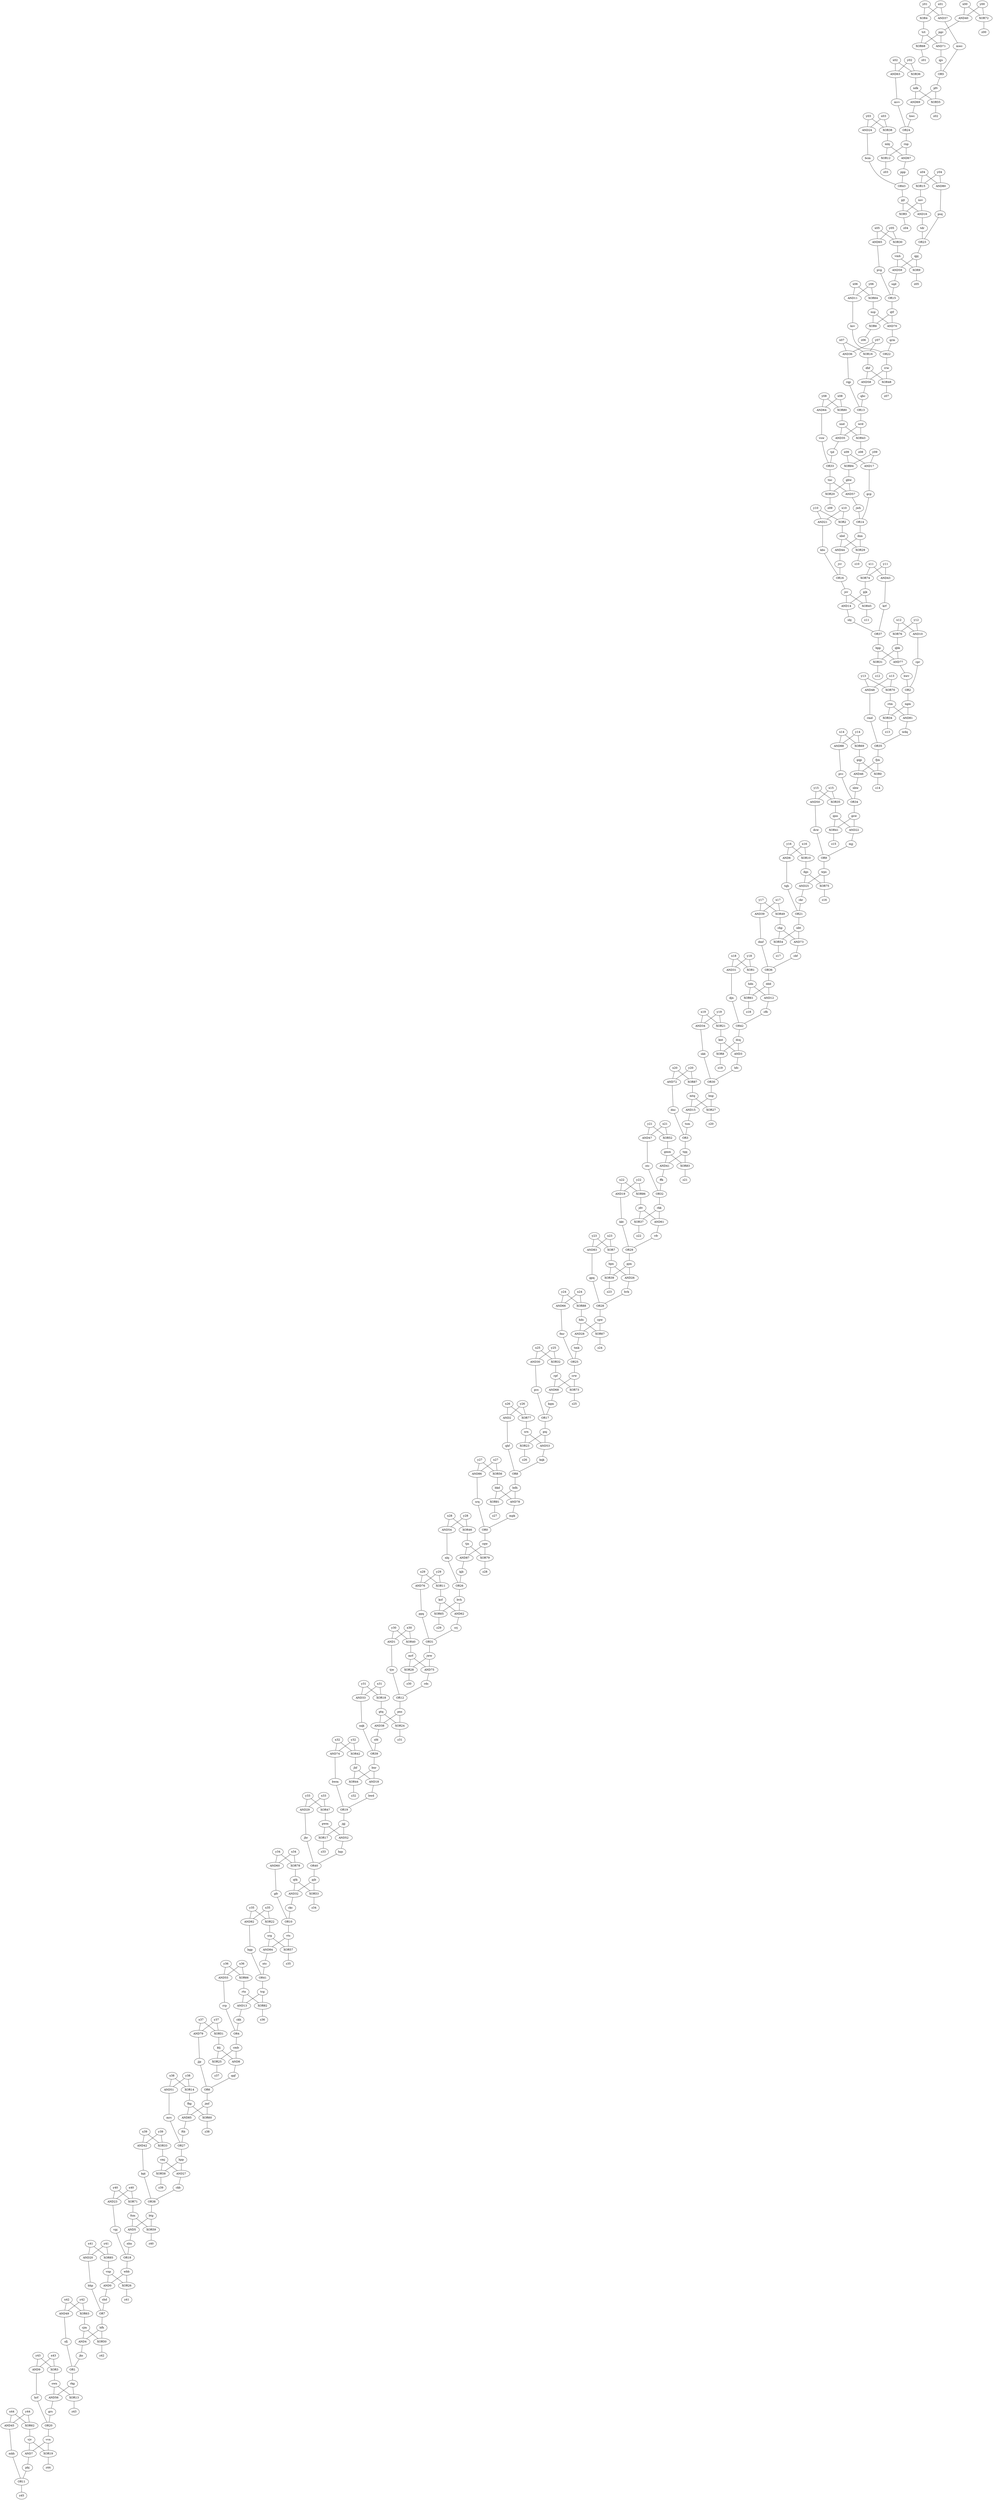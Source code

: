 graph {
"fjm" -- "XOR0"
"gqp" -- "XOR0"
"XOR0" -- "z14"
"x18" -- "XOR1"
"y18" -- "XOR1"
"XOR1" -- "hdn"
"wbb" -- "AND0"
"vnp" -- "AND0"
"AND0" -- "shd"
"srq" -- "OR0"
"mpk" -- "OR0"
"OR0" -- "cqw"
"y30" -- "AND1"
"x30" -- "AND1"
"AND1" -- "tjw"
"x26" -- "AND2"
"y26" -- "AND2"
"AND2" -- "qhf"
"y10" -- "XOR2"
"x10" -- "XOR2"
"XOR2" -- "nbd"
"y43" -- "XOR3"
"x43" -- "XOR3"
"XOR3" -- "swn"
"sfj" -- "OR1"
"jks" -- "OR1"
"OR1" -- "rkg"
"y01" -- "XOR4"
"x01" -- "XOR4"
"XOR4" -- "tct"
"nsv" -- "XOR5"
"pjt" -- "XOR5"
"XOR5" -- "z04"
"dcq" -- "AND3"
"knt" -- "AND3"
"AND3" -- "hfc"
"hfh" -- "AND4"
"cjm" -- "AND4"
"AND4" -- "jks"
"hwv" -- "OR2"
"cpr" -- "OR2"
"OR2" -- "ngm"
"fsm" -- "AND5"
"btg" -- "AND5"
"AND5" -- "nhn"
"y16" -- "AND6"
"x16" -- "AND6"
"AND6" -- "tqh"
"qtf" -- "XOR6"
"nsp" -- "XOR6"
"XOR6" -- "z06"
"vjv" -- "AND7"
"vvn" -- "AND7"
"AND7" -- "pbj"
"y23" -- "XOR7"
"x23" -- "XOR7"
"XOR7" -- "bpn"
"tsm" -- "OR3"
"dnc" -- "OR3"
"OR3" -- "tqq"
"knt" -- "XOR8"
"dcq" -- "XOR8"
"XOR8" -- "z19"
"ktj" -- "AND8"
"cmb" -- "AND8"
"AND8" -- "qqf"
"ckh" -- "OR4"
"rrp" -- "OR4"
"OR4" -- "cmb"
"x43" -- "AND9"
"y43" -- "AND9"
"AND9" -- "hrf"
"mwc" -- "OR5"
"qjs" -- "OR5"
"OR5" -- "pfv"
"qpj" -- "XOR9"
"vmh" -- "XOR9"
"XOR9" -- "z05"
"y16" -- "XOR10"
"x16" -- "XOR10"
"XOR10" -- "dgs"
"x29" -- "XOR11"
"y29" -- "XOR11"
"XOR11" -- "kcf"
"qqf" -- "OR6"
"jjp" -- "OR6"
"OR6" -- "jmf"
"rnp" -- "XOR12"
"mbj" -- "XOR12"
"XOR12" -- "z03"
"x12" -- "AND10"
"y12" -- "AND10"
"AND10" -- "cpr"
"x06" -- "AND11"
"y06" -- "AND11"
"AND11" -- "ksv"
"swn" -- "XOR13"
"rkg" -- "XOR13"
"XOR13" -- "z43"
"x38" -- "XOR14"
"y38" -- "XOR14"
"XOR14" -- "fkg"
"x04" -- "XOR15"
"y04" -- "XOR15"
"XOR15" -- "nsv"
"x07" -- "XOR16"
"y07" -- "XOR16"
"XOR16" -- "dhf"
"bhp" -- "OR7"
"shd" -- "OR7"
"OR7" -- "hfh"
"pwm" -- "XOR17"
"jgj" -- "XOR17"
"XOR17" -- "z33"
"ddd" -- "AND12"
"hdn" -- "AND12"
"AND12" -- "cfb"
"qhf" -- "OR8"
"kqk" -- "OR8"
"OR8" -- "bdh"
"tcg" -- "AND13"
"rtn" -- "AND13"
"AND13" -- "ckh"
"mjj" -- "OR9"
"dcw" -- "OR9"
"OR9" -- "wps"
"pjk" -- "AND14"
"jsv" -- "AND14"
"AND14" -- "sbj"
"gfr" -- "OR10"
"ckc" -- "OR10"
"OR10" -- "vts"
"bnp" -- "AND15"
"mtq" -- "AND15"
"AND15" -- "tsm"
"y31" -- "XOR18"
"x31" -- "XOR18"
"XOR18" -- "gtq"
"vjv" -- "XOR19"
"vvn" -- "XOR19"
"XOR19" -- "z44"
"tnc" -- "XOR20"
"gbw" -- "XOR20"
"XOR20" -- "z09"
"pjt" -- "AND16"
"nsv" -- "AND16"
"AND16" -- "tdr"
"x09" -- "AND17"
"y09" -- "AND17"
"AND17" -- "gcp"
"x19" -- "XOR21"
"y19" -- "XOR21"
"XOR21" -- "knt"
"mkh" -- "OR11"
"pbj" -- "OR11"
"OR11" -- "z45"
"bnr" -- "AND18"
"jhf" -- "AND18"
"AND18" -- "bwd"
"x22" -- "AND19"
"y22" -- "AND19"
"AND19" -- "kkt"
"x41" -- "AND20"
"y41" -- "AND20"
"AND20" -- "bhp"
"x10" -- "AND21"
"y10" -- "AND21"
"AND21" -- "kbs"
"qnn" -- "AND22"
"gsw" -- "AND22"
"AND22" -- "mjj"
"tjw" -- "OR12"
"rds" -- "OR12"
"OR12" -- "pns"
"y35" -- "XOR22"
"x35" -- "XOR22"
"XOR22" -- "srg"
"pnj" -- "XOR23"
"srn" -- "XOR23"
"XOR23" -- "z26"
"rqp" -- "OR13"
"qbc" -- "OR13"
"OR13" -- "wrd"
"gtq" -- "XOR24"
"pns" -- "XOR24"
"XOR24" -- "z31"
"y40" -- "AND23"
"x40" -- "AND23"
"AND23" -- "vpj"
"y03" -- "AND24"
"x03" -- "AND24"
"AND24" -- "bcm"
"dgs" -- "AND25"
"wps" -- "AND25"
"AND25" -- "ckr"
"jwh" -- "OR14"
"gcp" -- "OR14"
"OR14" -- "dnn"
"sqd" -- "OR15"
"pvg" -- "OR15"
"OR15" -- "qtf"
"cmb" -- "XOR25"
"ktj" -- "XOR25"
"XOR25" -- "z37"
"vnp" -- "XOR26"
"wbb" -- "XOR26"
"XOR26" -- "z41"
"bpn" -- "AND26"
"pjm" -- "AND26"
"AND26" -- "hvk"
"cmj" -- "AND27"
"hpp" -- "AND27"
"AND27" -- "ckb"
"bnp" -- "XOR27"
"mtq" -- "XOR27"
"XOR27" -- "z20"
"hds" -- "AND28"
"cpw" -- "AND28"
"AND28" -- "tmk"
"jvr" -- "OR16"
"kbs" -- "OR16"
"OR16" -- "jsv"
"pcs" -- "OR17"
"kqm" -- "OR17"
"OR17" -- "pnj"
"y33" -- "AND29"
"x33" -- "AND29"
"AND29" -- "jbr"
"jww" -- "XOR28"
"mrf" -- "XOR28"
"XOR28" -- "z30"
"dnn" -- "XOR29"
"nbd" -- "XOR29"
"XOR29" -- "z10"
"x05" -- "XOR30"
"y05" -- "XOR30"
"XOR30" -- "vmh"
"x25" -- "AND30"
"y25" -- "AND30"
"AND30" -- "pcs"
"qbk" -- "XOR31"
"bpp" -- "XOR31"
"XOR31" -- "z12"
"y25" -- "XOR32"
"x25" -- "XOR32"
"XOR32" -- "rpf"
"x39" -- "XOR33"
"y39" -- "XOR33"
"XOR33" -- "cmj"
"vpj" -- "OR18"
"nhn" -- "OR18"
"OR18" -- "wbb"
"y18" -- "AND31"
"x18" -- "AND31"
"AND31" -- "djn"
"ctm" -- "XOR34"
"ngm" -- "XOR34"
"XOR34" -- "z13"
"pjb" -- "AND32"
"qtk" -- "AND32"
"AND32" -- "ckc"
"y15" -- "XOR35"
"x15" -- "XOR35"
"XOR35" -- "qnn"
"y31" -- "AND33"
"x31" -- "AND33"
"AND33" -- "nqk"
"x02" -- "XOR36"
"y02" -- "XOR36"
"XOR36" -- "ndk"
"jdv" -- "XOR37"
"rkk" -- "XOR37"
"XOR37" -- "z22"
"x19" -- "AND34"
"y19" -- "AND34"
"AND34" -- "skb"
"wrd" -- "AND35"
"nnd" -- "AND35"
"AND35" -- "tjd"
"y07" -- "AND36"
"x07" -- "AND36"
"AND36" -- "rqp"
"x01" -- "AND37"
"y01" -- "AND37"
"AND37" -- "mwc"
"y03" -- "XOR38"
"x03" -- "XOR38"
"XOR38" -- "mbj"
"pns" -- "AND38"
"gtq" -- "AND38"
"AND38" -- "sfd"
"bwd" -- "OR19"
"bwm" -- "OR19"
"OR19" -- "jgj"
"hrf" -- "OR20"
"grs" -- "OR20"
"OR20" -- "vvn"
"y17" -- "AND39"
"x17" -- "AND39"
"AND39" -- "dmf"
"ckr" -- "OR21"
"tqh" -- "OR21"
"OR21" -- "nbt"
"x00" -- "AND40"
"y00" -- "AND40"
"AND40" -- "pgc"
"tqq" -- "AND41"
"gmm" -- "AND41"
"AND41" -- "ffk"
"x39" -- "AND42"
"y39" -- "AND42"
"AND42" -- "kqt"
"pjm" -- "XOR39"
"bpn" -- "XOR39"
"XOR39" -- "z23"
"qrm" -- "OR22"
"ksv" -- "OR22"
"OR22" -- "rrw"
"x11" -- "AND43"
"y11" -- "AND43"
"AND43" -- "krf"
"nbd" -- "AND44"
"dnn" -- "AND44"
"AND44" -- "jvr"
"y30" -- "XOR40"
"x30" -- "XOR40"
"XOR40" -- "mrf"
"tdr" -- "OR23"
"psq" -- "OR23"
"OR23" -- "qpj"
"qnn" -- "XOR41"
"gsw" -- "XOR41"
"XOR41" -- "z15"
"x32" -- "XOR42"
"y32" -- "XOR42"
"XOR42" -- "jhf"
"wrd" -- "XOR43"
"nnd" -- "XOR43"
"XOR43" -- "z08"
"x44" -- "AND45"
"y44" -- "AND45"
"AND45" -- "mkh"
"jhf" -- "XOR44"
"bnr" -- "XOR44"
"XOR44" -- "z32"
"fjm" -- "AND46"
"gqp" -- "AND46"
"AND46" -- "nbw"
"jsv" -- "XOR45"
"pjk" -- "XOR45"
"XOR45" -- "z11"
"y21" -- "AND47"
"x21" -- "AND47"
"AND47" -- "stc"
"hwc" -- "OR24"
"mvv" -- "OR24"
"OR24" -- "rnp"
"y13" -- "AND48"
"x13" -- "AND48"
"AND48" -- "rmd"
"x42" -- "AND49"
"y42" -- "AND49"
"AND49" -- "sfj"
"y15" -- "AND50"
"x15" -- "AND50"
"AND50" -- "dcw"
"x28" -- "XOR46"
"y28" -- "XOR46"
"XOR46" -- "tjn"
"x38" -- "AND51"
"y38" -- "AND51"
"AND51" -- "mrc"
"jgj" -- "AND52"
"pwm" -- "AND52"
"AND52" -- "hqs"
"srn" -- "AND53"
"pnj" -- "AND53"
"AND53" -- "kqk"
"x33" -- "XOR47"
"y33" -- "XOR47"
"XOR47" -- "pwm"
"tmk" -- "OR25"
"fmr" -- "OR25"
"OR25" -- "crw"
"dhf" -- "XOR48"
"rrw" -- "XOR48"
"XOR48" -- "z07"
"y28" -- "AND54"
"x28" -- "AND54"
"AND54" -- "nbj"
"y36" -- "AND55"
"x36" -- "AND55"
"AND55" -- "rrp"
"rkg" -- "AND56"
"swn" -- "AND56"
"AND56" -- "grs"
"y17" -- "XOR49"
"x17" -- "XOR49"
"XOR49" -- "chp"
"hfh" -- "XOR50"
"cjm" -- "XOR50"
"XOR50" -- "z42"
"tnc" -- "AND57"
"gbw" -- "AND57"
"AND57" -- "jwh"
"x37" -- "XOR51"
"y37" -- "XOR51"
"XOR51" -- "ktj"
"y21" -- "XOR52"
"x21" -- "XOR52"
"XOR52" -- "gmm"
"pjb" -- "XOR53"
"qtk" -- "XOR53"
"XOR53" -- "z34"
"kjb" -- "OR26"
"nbj" -- "OR26"
"OR26" -- "bvh"
"nbt" -- "XOR54"
"chp" -- "XOR54"
"XOR54" -- "z17"
"rrw" -- "AND58"
"dhf" -- "AND58"
"AND58" -- "qbc"
"pfv" -- "XOR55"
"ndk" -- "XOR55"
"XOR55" -- "z02"
"y27" -- "XOR56"
"x27" -- "XOR56"
"XOR56" -- "bkd"
"qpj" -- "AND59"
"vmh" -- "AND59"
"AND59" -- "sqd"
"mrc" -- "OR27"
"ftb" -- "OR27"
"OR27" -- "hpp"
"hvk" -- "OR28"
"gpq" -- "OR28"
"OR28" -- "cpw"
"vts" -- "XOR57"
"srg" -- "XOR57"
"XOR57" -- "z35"
"vfr" -- "OR29"
"kkt" -- "OR29"
"OR29" -- "pjm"
"hpp" -- "XOR58"
"cmj" -- "XOR58"
"XOR58" -- "z39"
"y34" -- "AND60"
"x34" -- "AND60"
"AND60" -- "gfr"
"skb" -- "OR30"
"hfc" -- "OR30"
"OR30" -- "bnp"
"rkk" -- "AND61"
"jdv" -- "AND61"
"AND61" -- "vfr"
"kcf" -- "AND62"
"bvh" -- "AND62"
"AND62" -- "crj"
"ppq" -- "OR31"
"crj" -- "OR31"
"OR31" -- "jww"
"btg" -- "XOR59"
"fsm" -- "XOR59"
"XOR59" -- "z40"
"jmf" -- "XOR60"
"fkg" -- "XOR60"
"XOR60" -- "z38"
"y02" -- "AND63"
"x02" -- "AND63"
"AND63" -- "mvv"
"hdn" -- "XOR61"
"ddd" -- "XOR61"
"XOR61" -- "z18"
"ffk" -- "OR32"
"stc" -- "OR32"
"OR32" -- "rkk"
"x44" -- "XOR62"
"y44" -- "XOR62"
"XOR62" -- "vjv"
"y08" -- "AND64"
"x08" -- "AND64"
"AND64" -- "vsw"
"tjd" -- "OR33"
"vsw" -- "OR33"
"OR33" -- "tnc"
"pvc" -- "OR34"
"nbw" -- "OR34"
"OR34" -- "gsw"
"y42" -- "XOR63"
"x42" -- "XOR63"
"XOR63" -- "cjm"
"x06" -- "XOR64"
"y06" -- "XOR64"
"XOR64" -- "nsp"
"kcf" -- "XOR65"
"bvh" -- "XOR65"
"XOR65" -- "z29"
"y05" -- "AND65"
"x05" -- "AND65"
"AND65" -- "pvg"
"x36" -- "XOR66"
"y36" -- "XOR66"
"XOR66" -- "rtn"
"y24" -- "AND66"
"x24" -- "AND66"
"AND66" -- "fmr"
"mbj" -- "AND67"
"rnp" -- "AND67"
"AND67" -- "ppp"
"crw" -- "AND68"
"rpf" -- "AND68"
"AND68" -- "kqm"
"cpw" -- "XOR67"
"hds" -- "XOR67"
"XOR67" -- "z24"
"pgc" -- "XOR68"
"tct" -- "XOR68"
"XOR68" -- "z01"
"ndk" -- "AND69"
"pfv" -- "AND69"
"AND69" -- "hwc"
"x14" -- "XOR69"
"y14" -- "XOR69"
"XOR69" -- "gqp"
"qtf" -- "AND70"
"nsp" -- "AND70"
"AND70" -- "qrm"
"tct" -- "AND71"
"pgc" -- "AND71"
"AND71" -- "qjs"
"rmd" -- "OR35"
"wdq" -- "OR35"
"OR35" -- "fjm"
"x20" -- "AND72"
"y20" -- "AND72"
"AND72" -- "dnc"
"y13" -- "XOR70"
"x13" -- "XOR70"
"XOR70" -- "ctm"
"nbt" -- "AND73"
"chp" -- "AND73"
"AND73" -- "cbf"
"x40" -- "XOR71"
"y40" -- "XOR71"
"XOR71" -- "fsm"
"x32" -- "AND74"
"y32" -- "AND74"
"AND74" -- "bwm"
"jww" -- "AND75"
"mrf" -- "AND75"
"AND75" -- "rds"
"x00" -- "XOR72"
"y00" -- "XOR72"
"XOR72" -- "z00"
"dmf" -- "OR36"
"cbf" -- "OR36"
"OR36" -- "ddd"
"x29" -- "AND76"
"y29" -- "AND76"
"AND76" -- "ppq"
"crw" -- "XOR73"
"rpf" -- "XOR73"
"XOR73" -- "z25"
"qbk" -- "AND77"
"bpp" -- "AND77"
"AND77" -- "hwv"
"y11" -- "XOR74"
"x11" -- "XOR74"
"XOR74" -- "pjk"
"bdh" -- "AND78"
"bkd" -- "AND78"
"AND78" -- "mpk"
"wps" -- "XOR75"
"dgs" -- "XOR75"
"XOR75" -- "z16"
"sbj" -- "OR37"
"krf" -- "OR37"
"OR37" -- "bpp"
"kqt" -- "OR38"
"ckb" -- "OR38"
"OR38" -- "btg"
"x12" -- "XOR76"
"y12" -- "XOR76"
"XOR76" -- "qbk"
"y26" -- "XOR77"
"x26" -- "XOR77"
"XOR77" -- "srn"
"y34" -- "XOR78"
"x34" -- "XOR78"
"XOR78" -- "qtk"
"cqw" -- "XOR79"
"tjn" -- "XOR79"
"XOR79" -- "z28"
"sfd" -- "OR39"
"nqk" -- "OR39"
"OR39" -- "bnr"
"hqs" -- "OR40"
"jbr" -- "OR40"
"OR40" -- "pjb"
"y08" -- "XOR80"
"x08" -- "XOR80"
"XOR80" -- "nnd"
"bdh" -- "XOR81"
"bkd" -- "XOR81"
"XOR81" -- "z27"
"y37" -- "AND79"
"x37" -- "AND79"
"AND79" -- "jjp"
"tcg" -- "XOR82"
"rtn" -- "XOR82"
"XOR82" -- "z36"
"x04" -- "AND80"
"y04" -- "AND80"
"AND80" -- "psq"
"gmm" -- "XOR83"
"tqq" -- "XOR83"
"XOR83" -- "z21"
"bgp" -- "OR41"
"ntc" -- "OR41"
"OR41" -- "tcg"
"ngm" -- "AND81"
"ctm" -- "AND81"
"AND81" -- "wdq"
"y35" -- "AND82"
"x35" -- "AND82"
"AND82" -- "bgp"
"y23" -- "AND83"
"x23" -- "AND83"
"AND83" -- "gpq"
"vts" -- "AND84"
"srg" -- "AND84"
"AND84" -- "ntc"
"x09" -- "XOR84"
"y09" -- "XOR84"
"XOR84" -- "gbw"
"y41" -- "XOR85"
"x41" -- "XOR85"
"XOR85" -- "vnp"
"x22" -- "XOR86"
"y22" -- "XOR86"
"XOR86" -- "jdv"
"y20" -- "XOR87"
"x20" -- "XOR87"
"XOR87" -- "mtq"
"x24" -- "XOR88"
"y24" -- "XOR88"
"XOR88" -- "hds"
"cfb" -- "OR42"
"djn" -- "OR42"
"OR42" -- "dcq"
"jmf" -- "AND85"
"fkg" -- "AND85"
"AND85" -- "ftb"
"ppp" -- "OR43"
"bcm" -- "OR43"
"OR43" -- "pjt"
"y27" -- "AND86"
"x27" -- "AND86"
"AND86" -- "srq"
"tjn" -- "AND87"
"cqw" -- "AND87"
"AND87" -- "kjb"
"y14" -- "AND88"
"x14" -- "AND88"
"AND88" -- "pvc"
}
